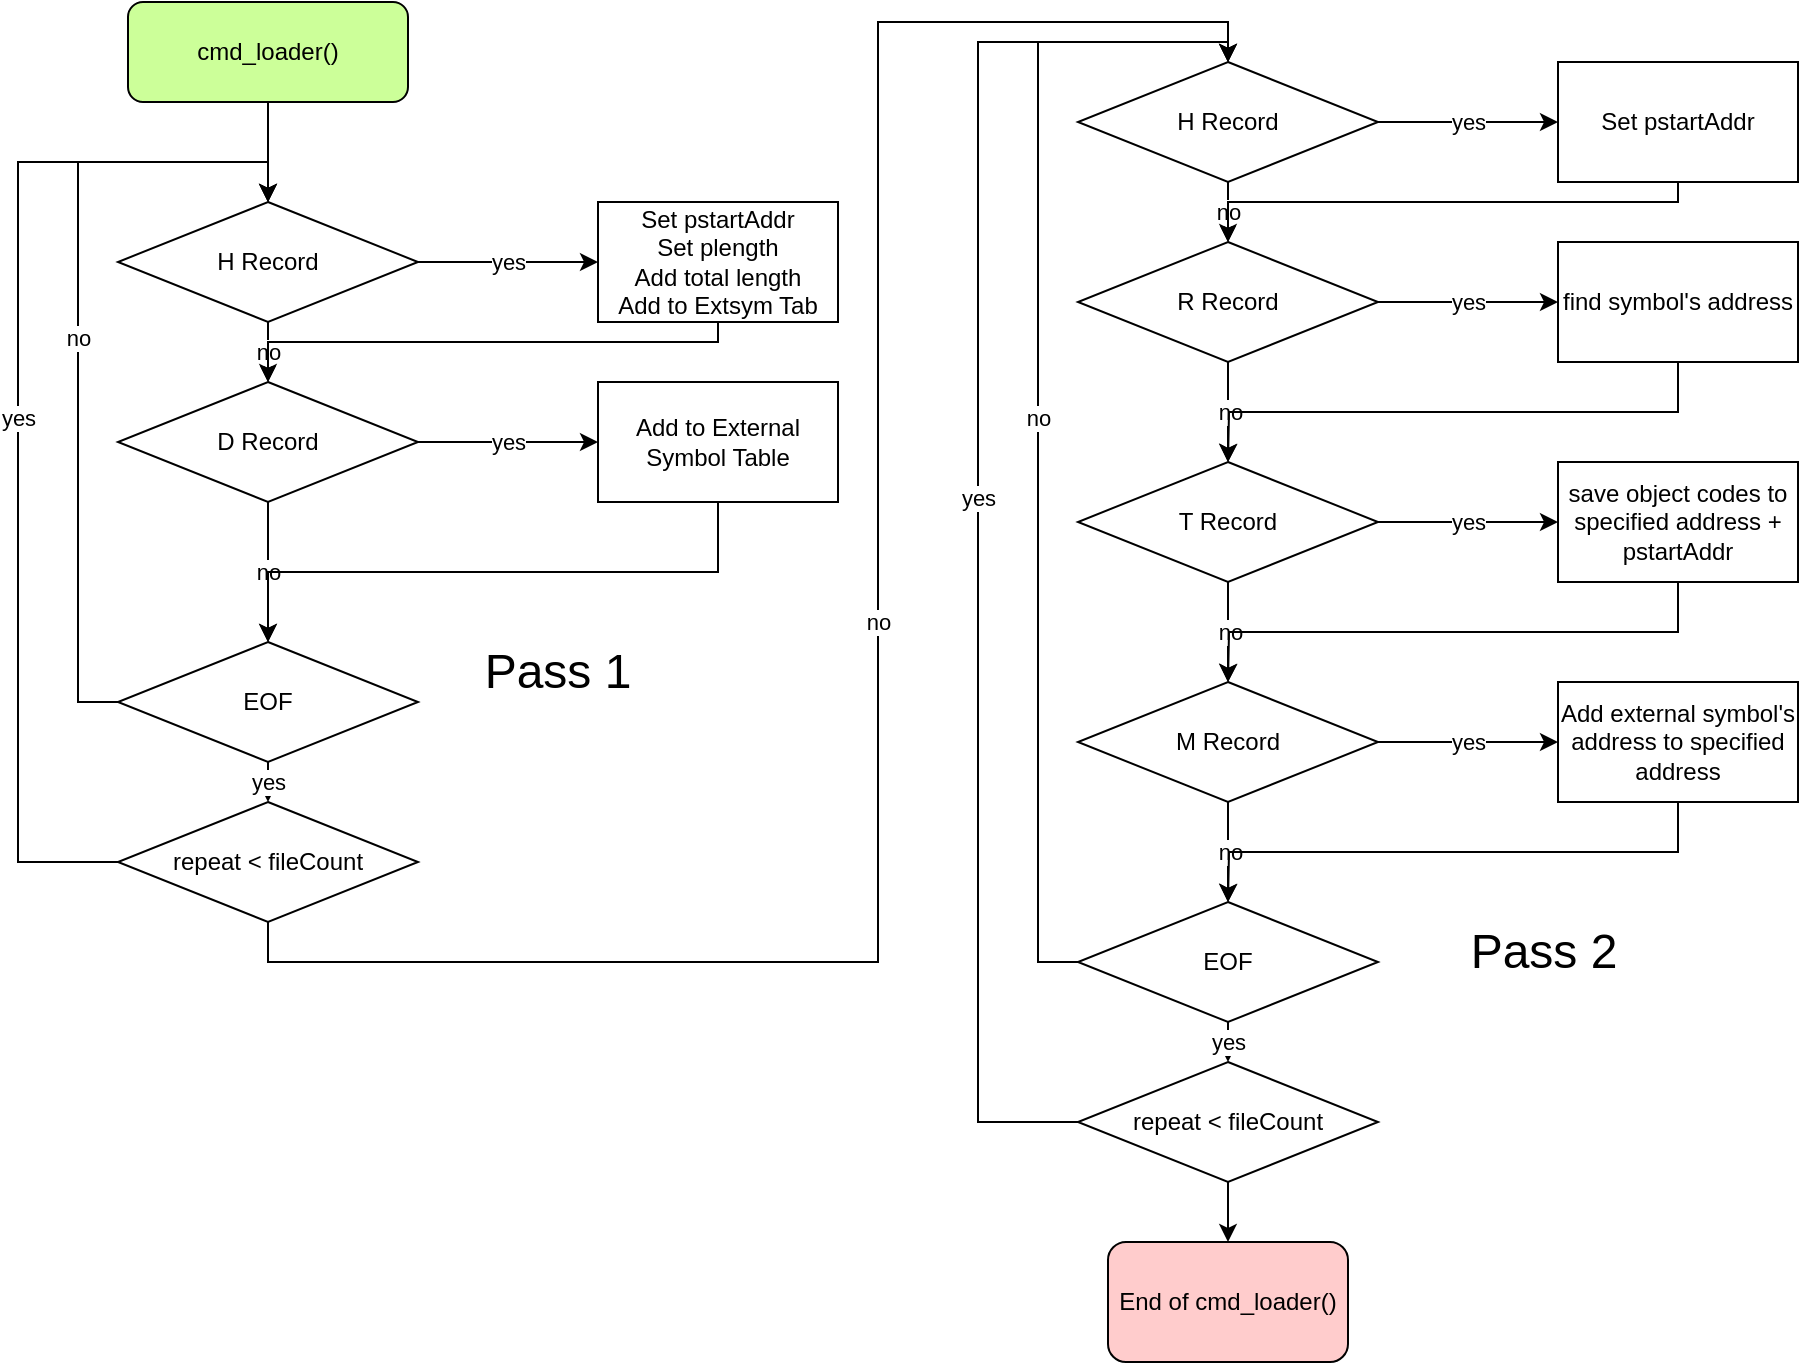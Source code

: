 <mxfile version="10.6.6" type="device"><diagram id="tSeqIfDzRK46xZD0M3mX" name="Page-1"><mxGraphModel dx="672" dy="821" grid="1" gridSize="10" guides="1" tooltips="1" connect="1" arrows="1" fold="1" page="1" pageScale="1" pageWidth="827" pageHeight="1169" math="0" shadow="0"><root><mxCell id="0"/><mxCell id="1" parent="0"/><mxCell id="BbNA3mg2T2uepqf_nQoM-5" value="no&lt;br&gt;" style="edgeStyle=orthogonalEdgeStyle;rounded=0;orthogonalLoop=1;jettySize=auto;html=1;exitX=0.5;exitY=1;exitDx=0;exitDy=0;entryX=0.5;entryY=0;entryDx=0;entryDy=0;" edge="1" parent="1" source="BbNA3mg2T2uepqf_nQoM-1" target="BbNA3mg2T2uepqf_nQoM-2"><mxGeometry relative="1" as="geometry"/></mxCell><mxCell id="BbNA3mg2T2uepqf_nQoM-12" value="yes" style="edgeStyle=orthogonalEdgeStyle;rounded=0;orthogonalLoop=1;jettySize=auto;html=1;exitX=1;exitY=0.5;exitDx=0;exitDy=0;entryX=0;entryY=0.5;entryDx=0;entryDy=0;" edge="1" parent="1" source="BbNA3mg2T2uepqf_nQoM-1" target="BbNA3mg2T2uepqf_nQoM-11"><mxGeometry relative="1" as="geometry"/></mxCell><mxCell id="BbNA3mg2T2uepqf_nQoM-1" value="H Record" style="rhombus;whiteSpace=wrap;html=1;" vertex="1" parent="1"><mxGeometry x="80" y="130" width="150" height="60" as="geometry"/></mxCell><mxCell id="BbNA3mg2T2uepqf_nQoM-6" value="no" style="edgeStyle=orthogonalEdgeStyle;rounded=0;orthogonalLoop=1;jettySize=auto;html=1;exitX=0.5;exitY=1;exitDx=0;exitDy=0;entryX=0.5;entryY=0;entryDx=0;entryDy=0;" edge="1" parent="1" source="BbNA3mg2T2uepqf_nQoM-2" target="BbNA3mg2T2uepqf_nQoM-38"><mxGeometry relative="1" as="geometry"/></mxCell><mxCell id="BbNA3mg2T2uepqf_nQoM-15" value="yes" style="edgeStyle=orthogonalEdgeStyle;rounded=0;orthogonalLoop=1;jettySize=auto;html=1;exitX=1;exitY=0.5;exitDx=0;exitDy=0;entryX=0;entryY=0.5;entryDx=0;entryDy=0;" edge="1" parent="1" source="BbNA3mg2T2uepqf_nQoM-2" target="BbNA3mg2T2uepqf_nQoM-14"><mxGeometry relative="1" as="geometry"/></mxCell><mxCell id="BbNA3mg2T2uepqf_nQoM-2" value="D Record" style="rhombus;whiteSpace=wrap;html=1;" vertex="1" parent="1"><mxGeometry x="80" y="220" width="150" height="60" as="geometry"/></mxCell><mxCell id="BbNA3mg2T2uepqf_nQoM-7" value="no" style="edgeStyle=orthogonalEdgeStyle;rounded=0;orthogonalLoop=1;jettySize=auto;html=1;exitX=0.5;exitY=1;exitDx=0;exitDy=0;entryX=0.5;entryY=0;entryDx=0;entryDy=0;" edge="1" parent="1" source="BbNA3mg2T2uepqf_nQoM-3" target="BbNA3mg2T2uepqf_nQoM-19"><mxGeometry relative="1" as="geometry"><mxPoint x="155" y="470" as="targetPoint"/><Array as="points"><mxPoint x="155" y="510"/><mxPoint x="460" y="510"/><mxPoint x="460" y="40"/><mxPoint x="635" y="40"/></Array></mxGeometry></mxCell><mxCell id="BbNA3mg2T2uepqf_nQoM-8" value="yes" style="edgeStyle=orthogonalEdgeStyle;rounded=0;orthogonalLoop=1;jettySize=auto;html=1;exitX=0;exitY=0.5;exitDx=0;exitDy=0;entryX=0.5;entryY=0;entryDx=0;entryDy=0;" edge="1" parent="1" source="BbNA3mg2T2uepqf_nQoM-3" target="BbNA3mg2T2uepqf_nQoM-1"><mxGeometry relative="1" as="geometry"><Array as="points"><mxPoint x="30" y="460"/><mxPoint x="30" y="110"/><mxPoint x="155" y="110"/></Array></mxGeometry></mxCell><mxCell id="BbNA3mg2T2uepqf_nQoM-3" value="repeat &amp;lt; fileCount" style="rhombus;whiteSpace=wrap;html=1;" vertex="1" parent="1"><mxGeometry x="80" y="430" width="150" height="60" as="geometry"/></mxCell><mxCell id="BbNA3mg2T2uepqf_nQoM-10" style="edgeStyle=orthogonalEdgeStyle;rounded=0;orthogonalLoop=1;jettySize=auto;html=1;exitX=0.5;exitY=1;exitDx=0;exitDy=0;" edge="1" parent="1" source="BbNA3mg2T2uepqf_nQoM-9"><mxGeometry relative="1" as="geometry"><mxPoint x="155" y="130" as="targetPoint"/></mxGeometry></mxCell><mxCell id="BbNA3mg2T2uepqf_nQoM-9" value="cmd_loader()" style="rounded=1;whiteSpace=wrap;html=1;fillColor=#CCFF99;" vertex="1" parent="1"><mxGeometry x="85" y="30" width="140" height="50" as="geometry"/></mxCell><mxCell id="BbNA3mg2T2uepqf_nQoM-13" style="edgeStyle=orthogonalEdgeStyle;rounded=0;orthogonalLoop=1;jettySize=auto;html=1;exitX=0.5;exitY=1;exitDx=0;exitDy=0;entryX=0.5;entryY=0;entryDx=0;entryDy=0;" edge="1" parent="1" source="BbNA3mg2T2uepqf_nQoM-11" target="BbNA3mg2T2uepqf_nQoM-2"><mxGeometry relative="1" as="geometry"><Array as="points"><mxPoint x="380" y="200"/><mxPoint x="155" y="200"/></Array></mxGeometry></mxCell><mxCell id="BbNA3mg2T2uepqf_nQoM-11" value="Set pstartAddr&lt;br&gt;Set plength&lt;br&gt;Add total length&lt;br&gt;Add to Extsym Tab&lt;br&gt;" style="rounded=0;whiteSpace=wrap;html=1;fillColor=#FFFFFF;" vertex="1" parent="1"><mxGeometry x="320" y="130" width="120" height="60" as="geometry"/></mxCell><mxCell id="BbNA3mg2T2uepqf_nQoM-16" style="edgeStyle=orthogonalEdgeStyle;rounded=0;orthogonalLoop=1;jettySize=auto;html=1;exitX=0.5;exitY=1;exitDx=0;exitDy=0;entryX=0.5;entryY=0;entryDx=0;entryDy=0;" edge="1" parent="1" source="BbNA3mg2T2uepqf_nQoM-14" target="BbNA3mg2T2uepqf_nQoM-38"><mxGeometry relative="1" as="geometry"/></mxCell><mxCell id="BbNA3mg2T2uepqf_nQoM-14" value="Add to External Symbol Table" style="rounded=0;whiteSpace=wrap;html=1;fillColor=#FFFFFF;" vertex="1" parent="1"><mxGeometry x="320" y="220" width="120" height="60" as="geometry"/></mxCell><mxCell id="BbNA3mg2T2uepqf_nQoM-17" value="no&lt;br&gt;" style="edgeStyle=orthogonalEdgeStyle;rounded=0;orthogonalLoop=1;jettySize=auto;html=1;exitX=0.5;exitY=1;exitDx=0;exitDy=0;entryX=0.5;entryY=0;entryDx=0;entryDy=0;" edge="1" parent="1" source="BbNA3mg2T2uepqf_nQoM-19" target="BbNA3mg2T2uepqf_nQoM-22"><mxGeometry relative="1" as="geometry"/></mxCell><mxCell id="BbNA3mg2T2uepqf_nQoM-18" value="yes" style="edgeStyle=orthogonalEdgeStyle;rounded=0;orthogonalLoop=1;jettySize=auto;html=1;exitX=1;exitY=0.5;exitDx=0;exitDy=0;entryX=0;entryY=0.5;entryDx=0;entryDy=0;" edge="1" parent="1" source="BbNA3mg2T2uepqf_nQoM-19" target="BbNA3mg2T2uepqf_nQoM-24"><mxGeometry relative="1" as="geometry"/></mxCell><mxCell id="BbNA3mg2T2uepqf_nQoM-19" value="H Record" style="rhombus;whiteSpace=wrap;html=1;" vertex="1" parent="1"><mxGeometry x="560" y="60" width="150" height="60" as="geometry"/></mxCell><mxCell id="BbNA3mg2T2uepqf_nQoM-20" value="no" style="edgeStyle=orthogonalEdgeStyle;rounded=0;orthogonalLoop=1;jettySize=auto;html=1;exitX=0.5;exitY=1;exitDx=0;exitDy=0;entryX=0.5;entryY=0;entryDx=0;entryDy=0;" edge="1" parent="1" source="BbNA3mg2T2uepqf_nQoM-22"><mxGeometry relative="1" as="geometry"><mxPoint x="635" y="260" as="targetPoint"/></mxGeometry></mxCell><mxCell id="BbNA3mg2T2uepqf_nQoM-21" value="yes" style="edgeStyle=orthogonalEdgeStyle;rounded=0;orthogonalLoop=1;jettySize=auto;html=1;exitX=1;exitY=0.5;exitDx=0;exitDy=0;entryX=0;entryY=0.5;entryDx=0;entryDy=0;" edge="1" parent="1" source="BbNA3mg2T2uepqf_nQoM-22" target="BbNA3mg2T2uepqf_nQoM-26"><mxGeometry relative="1" as="geometry"/></mxCell><mxCell id="BbNA3mg2T2uepqf_nQoM-22" value="R Record" style="rhombus;whiteSpace=wrap;html=1;" vertex="1" parent="1"><mxGeometry x="560" y="150" width="150" height="60" as="geometry"/></mxCell><mxCell id="BbNA3mg2T2uepqf_nQoM-23" style="edgeStyle=orthogonalEdgeStyle;rounded=0;orthogonalLoop=1;jettySize=auto;html=1;exitX=0.5;exitY=1;exitDx=0;exitDy=0;entryX=0.5;entryY=0;entryDx=0;entryDy=0;" edge="1" parent="1" source="BbNA3mg2T2uepqf_nQoM-24" target="BbNA3mg2T2uepqf_nQoM-22"><mxGeometry relative="1" as="geometry"><Array as="points"><mxPoint x="860" y="130"/><mxPoint x="635" y="130"/></Array></mxGeometry></mxCell><mxCell id="BbNA3mg2T2uepqf_nQoM-24" value="Set pstartAddr&lt;br&gt;" style="rounded=0;whiteSpace=wrap;html=1;fillColor=#FFFFFF;" vertex="1" parent="1"><mxGeometry x="800" y="60" width="120" height="60" as="geometry"/></mxCell><mxCell id="BbNA3mg2T2uepqf_nQoM-25" style="edgeStyle=orthogonalEdgeStyle;rounded=0;orthogonalLoop=1;jettySize=auto;html=1;exitX=0.5;exitY=1;exitDx=0;exitDy=0;entryX=0.5;entryY=0;entryDx=0;entryDy=0;" edge="1" parent="1" source="BbNA3mg2T2uepqf_nQoM-26"><mxGeometry relative="1" as="geometry"><mxPoint x="635" y="260" as="targetPoint"/></mxGeometry></mxCell><mxCell id="BbNA3mg2T2uepqf_nQoM-26" value="find symbol's address" style="rounded=0;whiteSpace=wrap;html=1;fillColor=#FFFFFF;" vertex="1" parent="1"><mxGeometry x="800" y="150" width="120" height="60" as="geometry"/></mxCell><mxCell id="BbNA3mg2T2uepqf_nQoM-27" value="no" style="edgeStyle=orthogonalEdgeStyle;rounded=0;orthogonalLoop=1;jettySize=auto;html=1;exitX=0.5;exitY=1;exitDx=0;exitDy=0;entryX=0.5;entryY=0;entryDx=0;entryDy=0;" edge="1" parent="1" source="BbNA3mg2T2uepqf_nQoM-29"><mxGeometry relative="1" as="geometry"><mxPoint x="635" y="480" as="targetPoint"/></mxGeometry></mxCell><mxCell id="BbNA3mg2T2uepqf_nQoM-28" value="yes" style="edgeStyle=orthogonalEdgeStyle;rounded=0;orthogonalLoop=1;jettySize=auto;html=1;exitX=1;exitY=0.5;exitDx=0;exitDy=0;entryX=0;entryY=0.5;entryDx=0;entryDy=0;" edge="1" parent="1" source="BbNA3mg2T2uepqf_nQoM-29" target="BbNA3mg2T2uepqf_nQoM-31"><mxGeometry relative="1" as="geometry"/></mxCell><mxCell id="BbNA3mg2T2uepqf_nQoM-29" value="M Record" style="rhombus;whiteSpace=wrap;html=1;" vertex="1" parent="1"><mxGeometry x="560" y="370" width="150" height="60" as="geometry"/></mxCell><mxCell id="BbNA3mg2T2uepqf_nQoM-30" style="edgeStyle=orthogonalEdgeStyle;rounded=0;orthogonalLoop=1;jettySize=auto;html=1;exitX=0.5;exitY=1;exitDx=0;exitDy=0;entryX=0.5;entryY=0;entryDx=0;entryDy=0;" edge="1" parent="1" source="BbNA3mg2T2uepqf_nQoM-31"><mxGeometry relative="1" as="geometry"><mxPoint x="635" y="480" as="targetPoint"/></mxGeometry></mxCell><mxCell id="BbNA3mg2T2uepqf_nQoM-31" value="Add external symbol's address to specified address" style="rounded=0;whiteSpace=wrap;html=1;fillColor=#FFFFFF;" vertex="1" parent="1"><mxGeometry x="800" y="370" width="120" height="60" as="geometry"/></mxCell><mxCell id="BbNA3mg2T2uepqf_nQoM-32" value="no" style="edgeStyle=orthogonalEdgeStyle;rounded=0;orthogonalLoop=1;jettySize=auto;html=1;exitX=0.5;exitY=1;exitDx=0;exitDy=0;entryX=0.5;entryY=0;entryDx=0;entryDy=0;" edge="1" parent="1" source="BbNA3mg2T2uepqf_nQoM-34"><mxGeometry relative="1" as="geometry"><mxPoint x="635" y="370" as="targetPoint"/></mxGeometry></mxCell><mxCell id="BbNA3mg2T2uepqf_nQoM-33" value="yes" style="edgeStyle=orthogonalEdgeStyle;rounded=0;orthogonalLoop=1;jettySize=auto;html=1;exitX=1;exitY=0.5;exitDx=0;exitDy=0;entryX=0;entryY=0.5;entryDx=0;entryDy=0;" edge="1" parent="1" source="BbNA3mg2T2uepqf_nQoM-34" target="BbNA3mg2T2uepqf_nQoM-36"><mxGeometry relative="1" as="geometry"/></mxCell><mxCell id="BbNA3mg2T2uepqf_nQoM-34" value="T Record" style="rhombus;whiteSpace=wrap;html=1;" vertex="1" parent="1"><mxGeometry x="560" y="260" width="150" height="60" as="geometry"/></mxCell><mxCell id="BbNA3mg2T2uepqf_nQoM-35" style="edgeStyle=orthogonalEdgeStyle;rounded=0;orthogonalLoop=1;jettySize=auto;html=1;exitX=0.5;exitY=1;exitDx=0;exitDy=0;entryX=0.5;entryY=0;entryDx=0;entryDy=0;" edge="1" parent="1" source="BbNA3mg2T2uepqf_nQoM-36"><mxGeometry relative="1" as="geometry"><mxPoint x="635" y="370" as="targetPoint"/></mxGeometry></mxCell><mxCell id="BbNA3mg2T2uepqf_nQoM-36" value="save object codes to specified address + pstartAddr" style="rounded=0;whiteSpace=wrap;html=1;fillColor=#FFFFFF;" vertex="1" parent="1"><mxGeometry x="800" y="260" width="120" height="60" as="geometry"/></mxCell><mxCell id="BbNA3mg2T2uepqf_nQoM-39" value="yes" style="edgeStyle=orthogonalEdgeStyle;rounded=0;orthogonalLoop=1;jettySize=auto;html=1;exitX=0.5;exitY=1;exitDx=0;exitDy=0;entryX=0.5;entryY=0;entryDx=0;entryDy=0;" edge="1" parent="1" source="BbNA3mg2T2uepqf_nQoM-38" target="BbNA3mg2T2uepqf_nQoM-3"><mxGeometry relative="1" as="geometry"/></mxCell><mxCell id="BbNA3mg2T2uepqf_nQoM-40" value="no" style="edgeStyle=orthogonalEdgeStyle;rounded=0;orthogonalLoop=1;jettySize=auto;html=1;exitX=0;exitY=0.5;exitDx=0;exitDy=0;entryX=0.5;entryY=0;entryDx=0;entryDy=0;" edge="1" parent="1" source="BbNA3mg2T2uepqf_nQoM-38" target="BbNA3mg2T2uepqf_nQoM-1"><mxGeometry relative="1" as="geometry"><Array as="points"><mxPoint x="60" y="380"/><mxPoint x="60" y="110"/><mxPoint x="155" y="110"/></Array></mxGeometry></mxCell><mxCell id="BbNA3mg2T2uepqf_nQoM-38" value="EOF" style="rhombus;whiteSpace=wrap;html=1;" vertex="1" parent="1"><mxGeometry x="80" y="350" width="150" height="60" as="geometry"/></mxCell><mxCell id="BbNA3mg2T2uepqf_nQoM-45" value="yes" style="edgeStyle=orthogonalEdgeStyle;rounded=0;orthogonalLoop=1;jettySize=auto;html=1;exitX=0;exitY=0.5;exitDx=0;exitDy=0;" edge="1" parent="1" source="BbNA3mg2T2uepqf_nQoM-41"><mxGeometry relative="1" as="geometry"><mxPoint x="635" y="60" as="targetPoint"/><Array as="points"><mxPoint x="510" y="590"/><mxPoint x="510" y="50"/><mxPoint x="635" y="50"/></Array></mxGeometry></mxCell><mxCell id="BbNA3mg2T2uepqf_nQoM-47" value="" style="edgeStyle=orthogonalEdgeStyle;rounded=0;orthogonalLoop=1;jettySize=auto;html=1;entryX=0.5;entryY=0;entryDx=0;entryDy=0;" edge="1" parent="1" source="BbNA3mg2T2uepqf_nQoM-41" target="BbNA3mg2T2uepqf_nQoM-48"><mxGeometry relative="1" as="geometry"><mxPoint x="635" y="700" as="targetPoint"/></mxGeometry></mxCell><mxCell id="BbNA3mg2T2uepqf_nQoM-41" value="repeat &amp;lt; fileCount" style="rhombus;whiteSpace=wrap;html=1;" vertex="1" parent="1"><mxGeometry x="560" y="560" width="150" height="60" as="geometry"/></mxCell><mxCell id="BbNA3mg2T2uepqf_nQoM-42" value="yes" style="edgeStyle=orthogonalEdgeStyle;rounded=0;orthogonalLoop=1;jettySize=auto;html=1;exitX=0.5;exitY=1;exitDx=0;exitDy=0;entryX=0.5;entryY=0;entryDx=0;entryDy=0;" edge="1" parent="1" source="BbNA3mg2T2uepqf_nQoM-43" target="BbNA3mg2T2uepqf_nQoM-41"><mxGeometry relative="1" as="geometry"/></mxCell><mxCell id="BbNA3mg2T2uepqf_nQoM-44" value="no" style="edgeStyle=orthogonalEdgeStyle;rounded=0;orthogonalLoop=1;jettySize=auto;html=1;exitX=0;exitY=0.5;exitDx=0;exitDy=0;entryX=0.5;entryY=0;entryDx=0;entryDy=0;" edge="1" parent="1" source="BbNA3mg2T2uepqf_nQoM-43" target="BbNA3mg2T2uepqf_nQoM-19"><mxGeometry relative="1" as="geometry"><Array as="points"><mxPoint x="540" y="510"/><mxPoint x="540" y="50"/><mxPoint x="635" y="50"/></Array></mxGeometry></mxCell><mxCell id="BbNA3mg2T2uepqf_nQoM-43" value="EOF" style="rhombus;whiteSpace=wrap;html=1;" vertex="1" parent="1"><mxGeometry x="560" y="480" width="150" height="60" as="geometry"/></mxCell><mxCell id="BbNA3mg2T2uepqf_nQoM-48" value="End of cmd_loader()" style="rounded=1;whiteSpace=wrap;html=1;fillColor=#FFCCCC;" vertex="1" parent="1"><mxGeometry x="575" y="650" width="120" height="60" as="geometry"/></mxCell><mxCell id="BbNA3mg2T2uepqf_nQoM-49" value="&lt;font style=&quot;font-size: 24px&quot;&gt;Pass 1&lt;/font&gt;" style="text;html=1;strokeColor=none;fillColor=none;align=center;verticalAlign=middle;whiteSpace=wrap;rounded=0;" vertex="1" parent="1"><mxGeometry x="250" y="340" width="100" height="50" as="geometry"/></mxCell><mxCell id="BbNA3mg2T2uepqf_nQoM-50" value="&lt;font style=&quot;font-size: 24px&quot;&gt;Pass 2&lt;/font&gt;" style="text;html=1;strokeColor=none;fillColor=none;align=center;verticalAlign=middle;whiteSpace=wrap;rounded=0;" vertex="1" parent="1"><mxGeometry x="743" y="480" width="100" height="50" as="geometry"/></mxCell></root></mxGraphModel></diagram></mxfile>